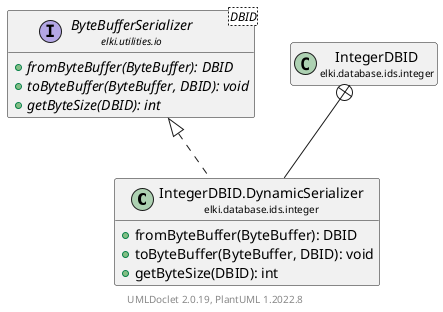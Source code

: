 @startuml
    remove .*\.(Instance|Par|Parameterizer|Factory)$
    set namespaceSeparator none
    hide empty fields
    hide empty methods

    class "<size:14>IntegerDBID.DynamicSerializer\n<size:10>elki.database.ids.integer" as elki.database.ids.integer.IntegerDBID.DynamicSerializer [[IntegerDBID.DynamicSerializer.html]] {
        +fromByteBuffer(ByteBuffer): DBID
        +toByteBuffer(ByteBuffer, DBID): void
        +getByteSize(DBID): int
    }

    interface "<size:14>ByteBufferSerializer\n<size:10>elki.utilities.io" as elki.utilities.io.ByteBufferSerializer<DBID> [[../../../utilities/io/ByteBufferSerializer.html]] {
        {abstract} +fromByteBuffer(ByteBuffer): DBID
        {abstract} +toByteBuffer(ByteBuffer, DBID): void
        {abstract} +getByteSize(DBID): int
    }
    class "<size:14>IntegerDBID\n<size:10>elki.database.ids.integer" as elki.database.ids.integer.IntegerDBID [[IntegerDBID.html]]

    elki.utilities.io.ByteBufferSerializer <|.. elki.database.ids.integer.IntegerDBID.DynamicSerializer
    elki.database.ids.integer.IntegerDBID +-- elki.database.ids.integer.IntegerDBID.DynamicSerializer

    center footer UMLDoclet 2.0.19, PlantUML 1.2022.8
@enduml
